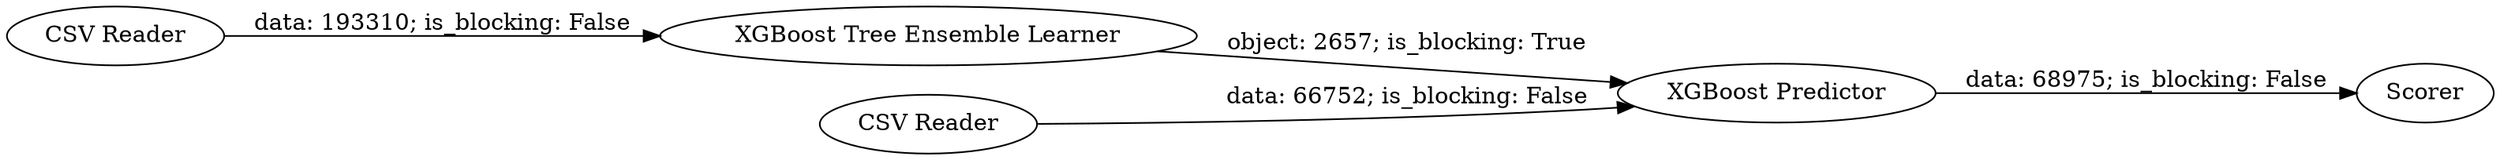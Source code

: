 digraph {
	"-4567357027623093637_1641" [label=Scorer]
	"-4567357027623093637_1640" [label="XGBoost Predictor"]
	"-4567357027623093637_1639" [label="XGBoost Tree Ensemble Learner"]
	"-4567357027623093637_2" [label="CSV Reader"]
	"-4567357027623093637_1" [label="CSV Reader"]
	"-4567357027623093637_1" -> "-4567357027623093637_1639" [label="data: 193310; is_blocking: False"]
	"-4567357027623093637_2" -> "-4567357027623093637_1640" [label="data: 66752; is_blocking: False"]
	"-4567357027623093637_1639" -> "-4567357027623093637_1640" [label="object: 2657; is_blocking: True"]
	"-4567357027623093637_1640" -> "-4567357027623093637_1641" [label="data: 68975; is_blocking: False"]
	rankdir=LR
}
